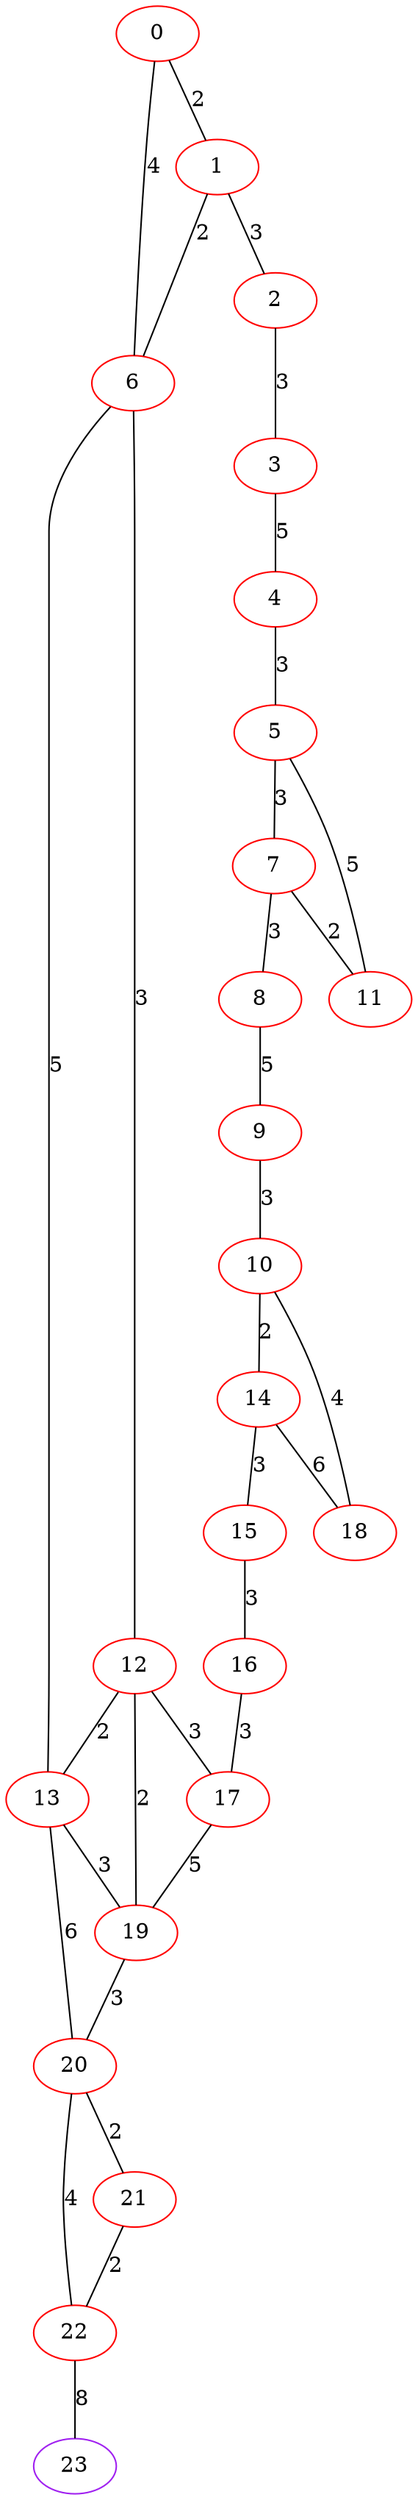 graph "" {
0 [color=red, weight=1];
1 [color=red, weight=1];
2 [color=red, weight=1];
3 [color=red, weight=1];
4 [color=red, weight=1];
5 [color=red, weight=1];
6 [color=red, weight=1];
7 [color=red, weight=1];
8 [color=red, weight=1];
9 [color=red, weight=1];
10 [color=red, weight=1];
11 [color=red, weight=1];
12 [color=red, weight=1];
13 [color=red, weight=1];
14 [color=red, weight=1];
15 [color=red, weight=1];
16 [color=red, weight=1];
17 [color=red, weight=1];
18 [color=red, weight=1];
19 [color=red, weight=1];
20 [color=red, weight=1];
21 [color=red, weight=1];
22 [color=red, weight=1];
23 [color=purple, weight=4];
0 -- 1  [key=0, label=2];
0 -- 6  [key=0, label=4];
1 -- 2  [key=0, label=3];
1 -- 6  [key=0, label=2];
2 -- 3  [key=0, label=3];
3 -- 4  [key=0, label=5];
4 -- 5  [key=0, label=3];
5 -- 11  [key=0, label=5];
5 -- 7  [key=0, label=3];
6 -- 12  [key=0, label=3];
6 -- 13  [key=0, label=5];
7 -- 8  [key=0, label=3];
7 -- 11  [key=0, label=2];
8 -- 9  [key=0, label=5];
9 -- 10  [key=0, label=3];
10 -- 18  [key=0, label=4];
10 -- 14  [key=0, label=2];
12 -- 17  [key=0, label=3];
12 -- 19  [key=0, label=2];
12 -- 13  [key=0, label=2];
13 -- 19  [key=0, label=3];
13 -- 20  [key=0, label=6];
14 -- 18  [key=0, label=6];
14 -- 15  [key=0, label=3];
15 -- 16  [key=0, label=3];
16 -- 17  [key=0, label=3];
17 -- 19  [key=0, label=5];
19 -- 20  [key=0, label=3];
20 -- 22  [key=0, label=4];
20 -- 21  [key=0, label=2];
21 -- 22  [key=0, label=2];
22 -- 23  [key=0, label=8];
}
